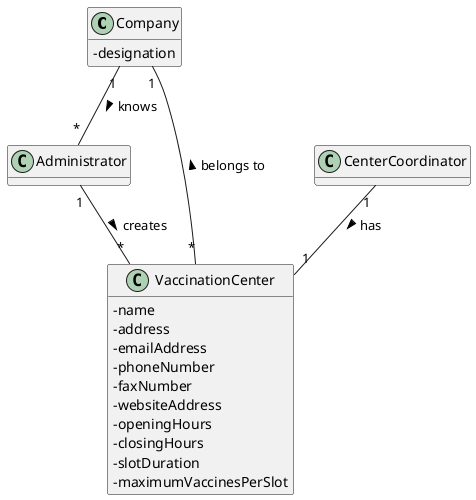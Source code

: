 @startuml US09_DM
hide methods
skinparam classAttributeIconSize 0

class Company {
  -designation 
}

class VaccinationCenter {
  -name
  -address
  -emailAddress
  -phoneNumber
  -faxNumber
  -websiteAddress
  -openingHours  
  -closingHours
  -slotDuration
  -maximumVaccinesPerSlot
}

class Administrator {
}

class CenterCoordinator {
}

Company "1" -- "*" Administrator : knows >
Administrator "1" -- "*" VaccinationCenter : creates > 
VaccinationCenter "*" -- "1" Company : belongs to >
CenterCoordinator "1" -- "1" VaccinationCenter : has >
@enduml